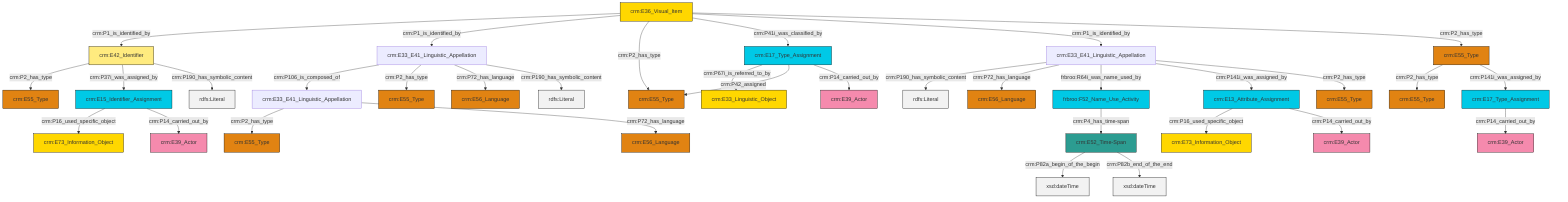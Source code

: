 graph TD
classDef Literal fill:#f2f2f2,stroke:#000000;
classDef CRM_Entity fill:#FFFFFF,stroke:#000000;
classDef Temporal_Entity fill:#00C9E6, stroke:#000000;
classDef Type fill:#E18312, stroke:#000000;
classDef Time-Span fill:#2C9C91, stroke:#000000;
classDef Appellation fill:#FFEB7F, stroke:#000000;
classDef Place fill:#008836, stroke:#000000;
classDef Persistent_Item fill:#B266B2, stroke:#000000;
classDef Conceptual_Object fill:#FFD700, stroke:#000000;
classDef Physical_Thing fill:#D2B48C, stroke:#000000;
classDef Actor fill:#f58aad, stroke:#000000;
classDef PC_Classes fill:#4ce600, stroke:#000000;
classDef Multi fill:#cccccc,stroke:#000000;

2["crm:E33_E41_Linguistic_Appellation"]:::Default -->|crm:P190_has_symbolic_content| 3[rdfs:Literal]:::Literal
4["crm:E36_Visual_Item"]:::Conceptual_Object -->|crm:P1_is_identified_by| 5["crm:E42_Identifier"]:::Appellation
4["crm:E36_Visual_Item"]:::Conceptual_Object -->|crm:P1_is_identified_by| 6["crm:E33_E41_Linguistic_Appellation"]:::Default
7["crm:E55_Type"]:::Type -->|crm:P2_has_type| 8["crm:E55_Type"]:::Type
9["crm:E52_Time-Span"]:::Time-Span -->|crm:P82a_begin_of_the_begin| 13[xsd:dateTime]:::Literal
4["crm:E36_Visual_Item"]:::Conceptual_Object -->|crm:P2_has_type| 21["crm:E55_Type"]:::Type
11["frbroo:F52_Name_Use_Activity"]:::Temporal_Entity -->|crm:P4_has_time-span| 9["crm:E52_Time-Span"]:::Time-Span
7["crm:E55_Type"]:::Type -->|crm:P141i_was_assigned_by| 26["crm:E17_Type_Assignment"]:::Temporal_Entity
4["crm:E36_Visual_Item"]:::Conceptual_Object -->|crm:P41i_was_classified_by| 27["crm:E17_Type_Assignment"]:::Temporal_Entity
30["crm:E15_Identifier_Assignment"]:::Temporal_Entity -->|crm:P16_used_specific_object| 31["crm:E73_Information_Object"]:::Conceptual_Object
2["crm:E33_E41_Linguistic_Appellation"]:::Default -->|crm:P72_has_language| 35["crm:E56_Language"]:::Type
28["crm:E33_E41_Linguistic_Appellation"]:::Default -->|crm:P2_has_type| 36["crm:E55_Type"]:::Type
6["crm:E33_E41_Linguistic_Appellation"]:::Default -->|crm:P106_is_composed_of| 28["crm:E33_E41_Linguistic_Appellation"]:::Default
5["crm:E42_Identifier"]:::Appellation -->|crm:P2_has_type| 17["crm:E55_Type"]:::Type
2["crm:E33_E41_Linguistic_Appellation"]:::Default -->|frbroo:R64i_was_name_used_by| 11["frbroo:F52_Name_Use_Activity"]:::Temporal_Entity
6["crm:E33_E41_Linguistic_Appellation"]:::Default -->|crm:P2_has_type| 41["crm:E55_Type"]:::Type
4["crm:E36_Visual_Item"]:::Conceptual_Object -->|crm:P1_is_identified_by| 2["crm:E33_E41_Linguistic_Appellation"]:::Default
5["crm:E42_Identifier"]:::Appellation -->|crm:P37i_was_assigned_by| 30["crm:E15_Identifier_Assignment"]:::Temporal_Entity
5["crm:E42_Identifier"]:::Appellation -->|crm:P190_has_symbolic_content| 43[rdfs:Literal]:::Literal
9["crm:E52_Time-Span"]:::Time-Span -->|crm:P82b_end_of_the_end| 46[xsd:dateTime]:::Literal
2["crm:E33_E41_Linguistic_Appellation"]:::Default -->|crm:P141i_was_assigned_by| 47["crm:E13_Attribute_Assignment"]:::Temporal_Entity
30["crm:E15_Identifier_Assignment"]:::Temporal_Entity -->|crm:P14_carried_out_by| 52["crm:E39_Actor"]:::Actor
47["crm:E13_Attribute_Assignment"]:::Temporal_Entity -->|crm:P16_used_specific_object| 32["crm:E73_Information_Object"]:::Conceptual_Object
28["crm:E33_E41_Linguistic_Appellation"]:::Default -->|crm:P72_has_language| 19["crm:E56_Language"]:::Type
6["crm:E33_E41_Linguistic_Appellation"]:::Default -->|crm:P72_has_language| 24["crm:E56_Language"]:::Type
47["crm:E13_Attribute_Assignment"]:::Temporal_Entity -->|crm:P14_carried_out_by| 0["crm:E39_Actor"]:::Actor
27["crm:E17_Type_Assignment"]:::Temporal_Entity -->|crm:P67i_is_referred_to_by| 57["crm:E33_Linguistic_Object"]:::Conceptual_Object
2["crm:E33_E41_Linguistic_Appellation"]:::Default -->|crm:P2_has_type| 14["crm:E55_Type"]:::Type
26["crm:E17_Type_Assignment"]:::Temporal_Entity -->|crm:P14_carried_out_by| 37["crm:E39_Actor"]:::Actor
4["crm:E36_Visual_Item"]:::Conceptual_Object -->|crm:P2_has_type| 7["crm:E55_Type"]:::Type
6["crm:E33_E41_Linguistic_Appellation"]:::Default -->|crm:P190_has_symbolic_content| 61[rdfs:Literal]:::Literal
27["crm:E17_Type_Assignment"]:::Temporal_Entity -->|crm:P42_assigned| 21["crm:E55_Type"]:::Type
27["crm:E17_Type_Assignment"]:::Temporal_Entity -->|crm:P14_carried_out_by| 22["crm:E39_Actor"]:::Actor
